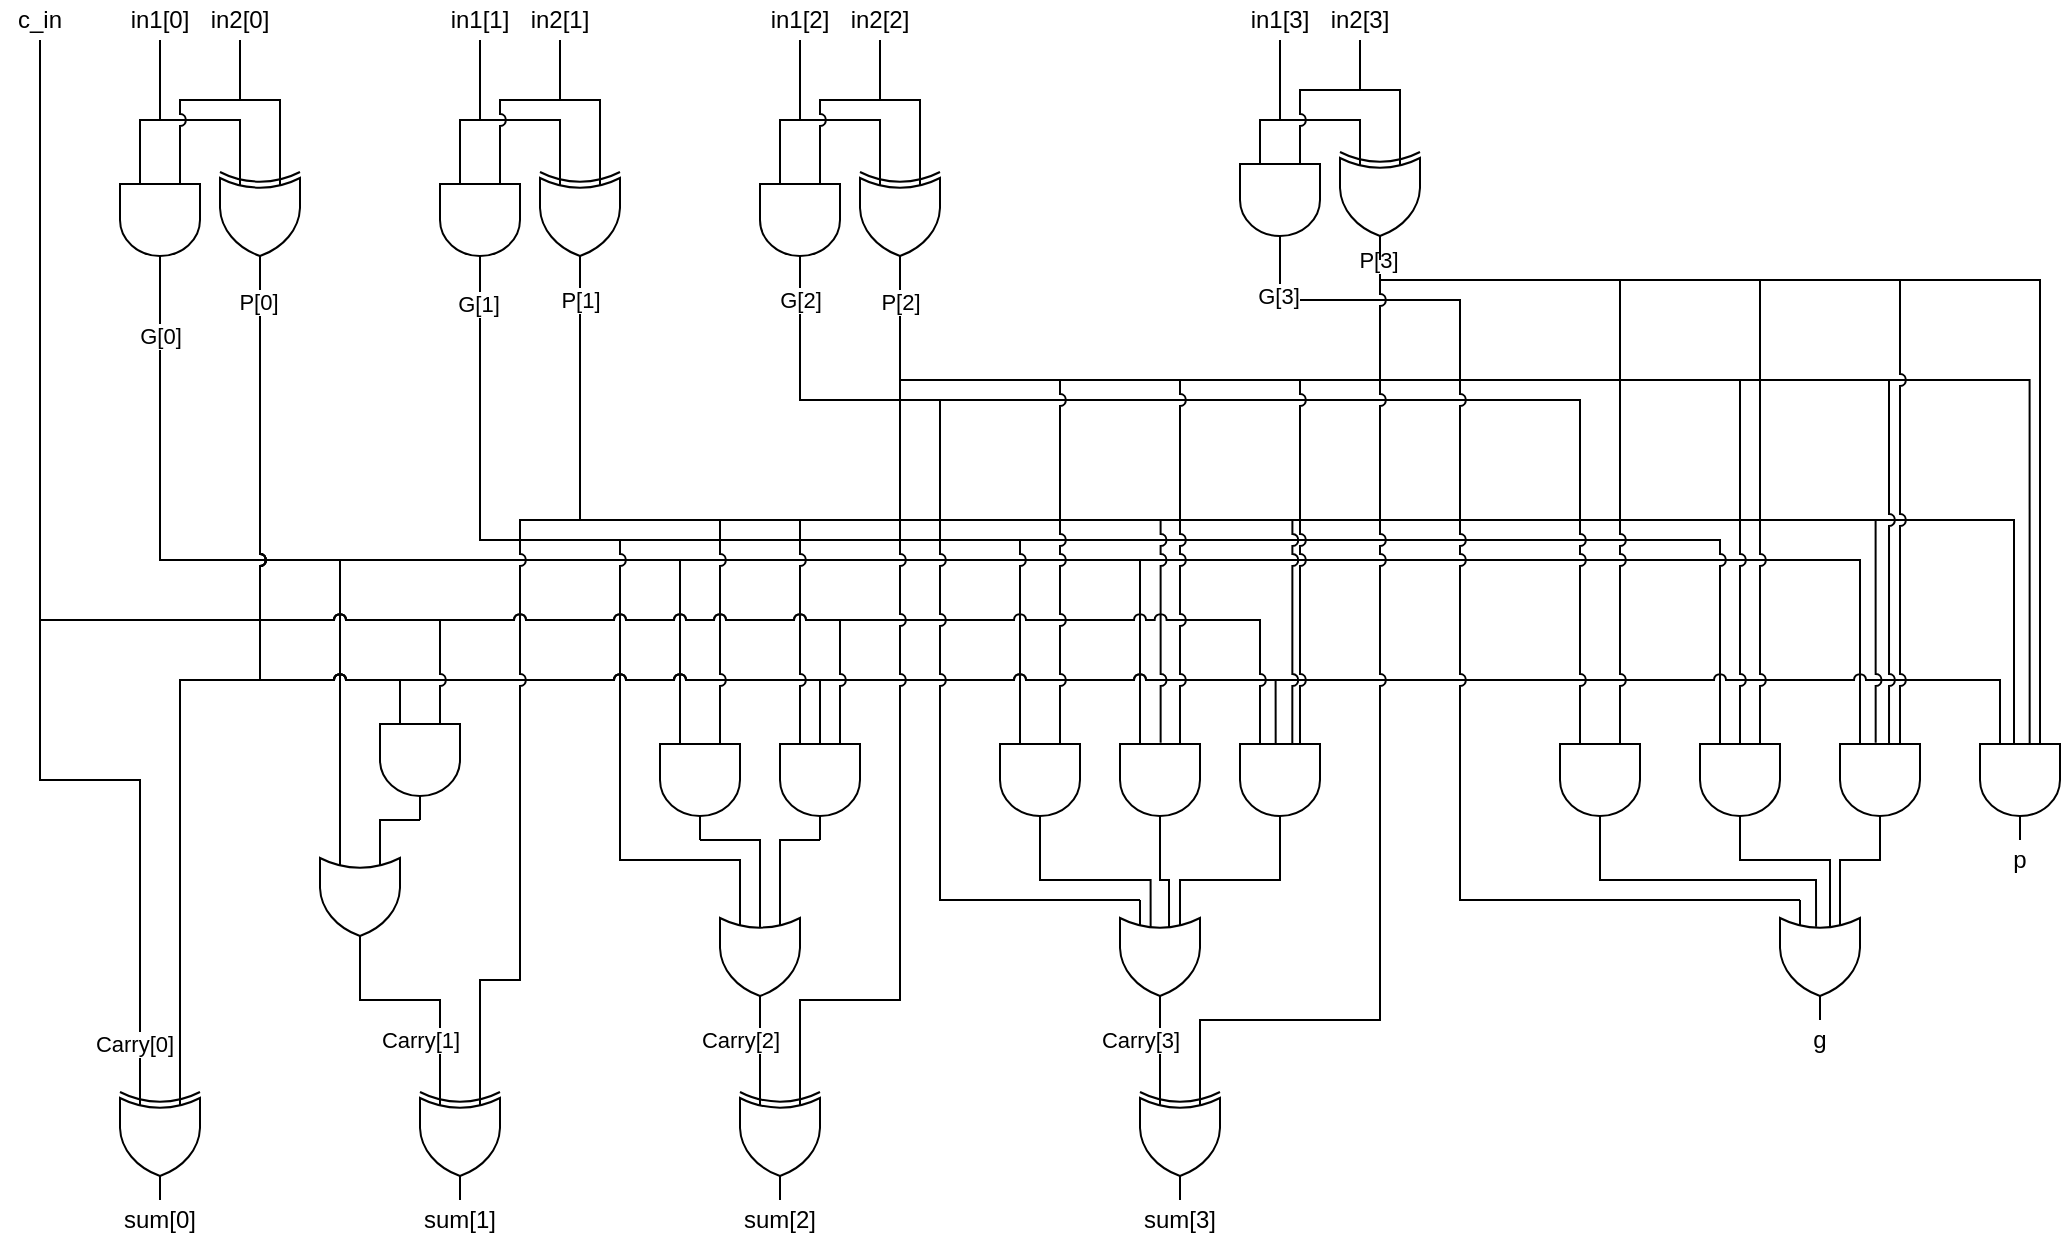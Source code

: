 <mxfile version="14.9.9" type="device"><diagram id="gCWSux6eaeLPlBcqIdGf" name="Page-1"><mxGraphModel dx="2003" dy="929" grid="1" gridSize="10" guides="1" tooltips="1" connect="1" arrows="1" fold="1" page="1" pageScale="1" pageWidth="1500" pageHeight="1200" math="0" shadow="0"><root><mxCell id="0"/><mxCell id="1" parent="0"/><mxCell id="M7TM72JXwEb-aDBA1u_I-76" style="edgeStyle=orthogonalEdgeStyle;rounded=0;jumpStyle=arc;orthogonalLoop=1;jettySize=auto;html=1;exitX=1;exitY=0.5;exitDx=0;exitDy=0;exitPerimeter=0;endArrow=none;endFill=0;entryX=0;entryY=0.75;entryDx=0;entryDy=0;entryPerimeter=0;" edge="1" parent="1" source="M7TM72JXwEb-aDBA1u_I-5" target="M7TM72JXwEb-aDBA1u_I-74"><mxGeometry relative="1" as="geometry"><mxPoint x="310" y="440" as="targetPoint"/><Array as="points"><mxPoint x="180" y="320"/><mxPoint x="270" y="320"/><mxPoint x="270" y="460"/></Array></mxGeometry></mxCell><mxCell id="M7TM72JXwEb-aDBA1u_I-95" style="edgeStyle=orthogonalEdgeStyle;rounded=0;jumpStyle=arc;orthogonalLoop=1;jettySize=auto;html=1;exitX=1;exitY=0.5;exitDx=0;exitDy=0;exitPerimeter=0;entryX=0;entryY=0.75;entryDx=0;entryDy=0;entryPerimeter=0;endArrow=none;endFill=0;" edge="1" parent="1" source="M7TM72JXwEb-aDBA1u_I-5" target="M7TM72JXwEb-aDBA1u_I-82"><mxGeometry relative="1" as="geometry"><Array as="points"><mxPoint x="180" y="320"/><mxPoint x="440" y="320"/></Array></mxGeometry></mxCell><mxCell id="M7TM72JXwEb-aDBA1u_I-112" style="edgeStyle=orthogonalEdgeStyle;rounded=0;jumpStyle=arc;orthogonalLoop=1;jettySize=auto;html=1;exitX=1;exitY=0.5;exitDx=0;exitDy=0;exitPerimeter=0;entryX=0;entryY=0.75;entryDx=0;entryDy=0;entryPerimeter=0;endArrow=none;endFill=0;" edge="1" parent="1" source="M7TM72JXwEb-aDBA1u_I-5" target="M7TM72JXwEb-aDBA1u_I-100"><mxGeometry relative="1" as="geometry"><Array as="points"><mxPoint x="180" y="320"/><mxPoint x="670" y="320"/></Array></mxGeometry></mxCell><mxCell id="M7TM72JXwEb-aDBA1u_I-149" style="edgeStyle=orthogonalEdgeStyle;rounded=0;jumpStyle=arc;orthogonalLoop=1;jettySize=auto;html=1;exitX=1;exitY=0.5;exitDx=0;exitDy=0;exitPerimeter=0;entryX=0;entryY=0.75;entryDx=0;entryDy=0;entryPerimeter=0;endArrow=none;endFill=0;" edge="1" parent="1" source="M7TM72JXwEb-aDBA1u_I-5" target="M7TM72JXwEb-aDBA1u_I-126"><mxGeometry relative="1" as="geometry"><Array as="points"><mxPoint x="180" y="320"/><mxPoint x="1030" y="320"/></Array></mxGeometry></mxCell><mxCell id="M7TM72JXwEb-aDBA1u_I-158" value="G[0]" style="edgeLabel;html=1;align=center;verticalAlign=middle;resizable=0;points=[];" vertex="1" connectable="0" parent="M7TM72JXwEb-aDBA1u_I-149"><mxGeometry x="-0.948" relative="1" as="geometry"><mxPoint as="offset"/></mxGeometry></mxCell><mxCell id="M7TM72JXwEb-aDBA1u_I-5" value="" style="verticalLabelPosition=bottom;shadow=0;dashed=0;align=center;html=1;verticalAlign=top;shape=mxgraph.electrical.logic_gates.logic_gate;operation=and;direction=south;" vertex="1" parent="1"><mxGeometry x="160" y="120" width="40" height="60" as="geometry"/></mxCell><mxCell id="M7TM72JXwEb-aDBA1u_I-88" style="edgeStyle=orthogonalEdgeStyle;rounded=0;jumpStyle=arc;orthogonalLoop=1;jettySize=auto;html=1;exitX=1;exitY=0.5;exitDx=0;exitDy=0;exitPerimeter=0;entryX=0;entryY=0.75;entryDx=0;entryDy=0;entryPerimeter=0;endArrow=none;endFill=0;" edge="1" parent="1" source="M7TM72JXwEb-aDBA1u_I-6" target="M7TM72JXwEb-aDBA1u_I-84"><mxGeometry relative="1" as="geometry"><Array as="points"><mxPoint x="340" y="310"/><mxPoint x="410" y="310"/><mxPoint x="410" y="470"/><mxPoint x="470" y="470"/></Array></mxGeometry></mxCell><mxCell id="M7TM72JXwEb-aDBA1u_I-108" style="edgeStyle=orthogonalEdgeStyle;rounded=0;jumpStyle=arc;orthogonalLoop=1;jettySize=auto;html=1;exitX=1;exitY=0.5;exitDx=0;exitDy=0;exitPerimeter=0;entryX=0;entryY=0.75;entryDx=0;entryDy=0;entryPerimeter=0;endArrow=none;endFill=0;" edge="1" parent="1" source="M7TM72JXwEb-aDBA1u_I-6" target="M7TM72JXwEb-aDBA1u_I-99"><mxGeometry relative="1" as="geometry"><Array as="points"><mxPoint x="340" y="310"/><mxPoint x="610" y="310"/></Array></mxGeometry></mxCell><mxCell id="M7TM72JXwEb-aDBA1u_I-146" style="edgeStyle=orthogonalEdgeStyle;rounded=0;jumpStyle=arc;orthogonalLoop=1;jettySize=auto;html=1;exitX=1;exitY=0.5;exitDx=0;exitDy=0;exitPerimeter=0;entryX=0;entryY=0.75;entryDx=0;entryDy=0;entryPerimeter=0;endArrow=none;endFill=0;" edge="1" parent="1" source="M7TM72JXwEb-aDBA1u_I-6" target="M7TM72JXwEb-aDBA1u_I-125"><mxGeometry relative="1" as="geometry"><Array as="points"><mxPoint x="340" y="310"/><mxPoint x="960" y="310"/></Array></mxGeometry></mxCell><mxCell id="M7TM72JXwEb-aDBA1u_I-159" value="G[1]" style="edgeLabel;html=1;align=center;verticalAlign=middle;resizable=0;points=[];" vertex="1" connectable="0" parent="M7TM72JXwEb-aDBA1u_I-146"><mxGeometry x="-0.973" y="-1" relative="1" as="geometry"><mxPoint as="offset"/></mxGeometry></mxCell><mxCell id="M7TM72JXwEb-aDBA1u_I-6" value="" style="verticalLabelPosition=bottom;shadow=0;dashed=0;align=center;html=1;verticalAlign=top;shape=mxgraph.electrical.logic_gates.logic_gate;operation=and;direction=south;" vertex="1" parent="1"><mxGeometry x="320" y="120" width="40" height="60" as="geometry"/></mxCell><mxCell id="M7TM72JXwEb-aDBA1u_I-65" style="edgeStyle=orthogonalEdgeStyle;rounded=0;orthogonalLoop=1;jettySize=auto;html=1;entryX=0;entryY=0.25;entryDx=0;entryDy=0;entryPerimeter=0;endArrow=none;endFill=0;jumpStyle=arc;" edge="1" parent="1" source="M7TM72JXwEb-aDBA1u_I-9" target="M7TM72JXwEb-aDBA1u_I-64"><mxGeometry relative="1" as="geometry"><mxPoint x="210" y="460.0" as="targetPoint"/><Array as="points"><mxPoint x="230" y="380"/><mxPoint x="190" y="380"/></Array></mxGeometry></mxCell><mxCell id="M7TM72JXwEb-aDBA1u_I-68" style="edgeStyle=orthogonalEdgeStyle;rounded=0;orthogonalLoop=1;jettySize=auto;html=1;entryX=0;entryY=0.75;entryDx=0;entryDy=0;entryPerimeter=0;endArrow=none;endFill=0;jumpStyle=arc;" edge="1" parent="1" source="M7TM72JXwEb-aDBA1u_I-9" target="M7TM72JXwEb-aDBA1u_I-67"><mxGeometry relative="1" as="geometry"><Array as="points"><mxPoint x="230" y="380"/><mxPoint x="300" y="380"/></Array></mxGeometry></mxCell><mxCell id="M7TM72JXwEb-aDBA1u_I-97" style="edgeStyle=orthogonalEdgeStyle;rounded=0;jumpStyle=arc;orthogonalLoop=1;jettySize=auto;html=1;exitX=1;exitY=0.5;exitDx=0;exitDy=0;exitPerimeter=0;entryX=0.333;entryY=0.5;entryDx=0;entryDy=0;entryPerimeter=0;endArrow=none;endFill=0;" edge="1" parent="1" source="M7TM72JXwEb-aDBA1u_I-9" target="M7TM72JXwEb-aDBA1u_I-83"><mxGeometry relative="1" as="geometry"><Array as="points"><mxPoint x="230" y="380"/><mxPoint x="510" y="380"/></Array></mxGeometry></mxCell><mxCell id="M7TM72JXwEb-aDBA1u_I-114" style="edgeStyle=orthogonalEdgeStyle;rounded=0;jumpStyle=arc;orthogonalLoop=1;jettySize=auto;html=1;exitX=1;exitY=0.5;exitDx=0;exitDy=0;exitPerimeter=0;entryX=0.231;entryY=0.554;entryDx=0;entryDy=0;entryPerimeter=0;endArrow=none;endFill=0;" edge="1" parent="1" source="M7TM72JXwEb-aDBA1u_I-9" target="M7TM72JXwEb-aDBA1u_I-101"><mxGeometry relative="1" as="geometry"><Array as="points"><mxPoint x="230" y="380"/><mxPoint x="738" y="380"/></Array></mxGeometry></mxCell><mxCell id="M7TM72JXwEb-aDBA1u_I-156" style="edgeStyle=orthogonalEdgeStyle;rounded=0;jumpStyle=arc;orthogonalLoop=1;jettySize=auto;html=1;exitX=1;exitY=0.5;exitDx=0;exitDy=0;exitPerimeter=0;entryX=0;entryY=0.75;entryDx=0;entryDy=0;entryPerimeter=0;endArrow=none;endFill=0;" edge="1" parent="1" source="M7TM72JXwEb-aDBA1u_I-9" target="M7TM72JXwEb-aDBA1u_I-127"><mxGeometry relative="1" as="geometry"><Array as="points"><mxPoint x="230" y="380"/><mxPoint x="1100" y="380"/></Array></mxGeometry></mxCell><mxCell id="M7TM72JXwEb-aDBA1u_I-166" value="P[0]" style="edgeLabel;html=1;align=center;verticalAlign=middle;resizable=0;points=[];" vertex="1" connectable="0" parent="M7TM72JXwEb-aDBA1u_I-156"><mxGeometry x="-0.98" y="-1" relative="1" as="geometry"><mxPoint as="offset"/></mxGeometry></mxCell><mxCell id="M7TM72JXwEb-aDBA1u_I-9" value="" style="verticalLabelPosition=bottom;shadow=0;dashed=0;align=center;html=1;verticalAlign=top;shape=mxgraph.electrical.logic_gates.logic_gate;operation=xor;direction=south;" vertex="1" parent="1"><mxGeometry x="210" y="120" width="40" height="60" as="geometry"/></mxCell><mxCell id="M7TM72JXwEb-aDBA1u_I-79" style="edgeStyle=orthogonalEdgeStyle;rounded=0;jumpStyle=arc;orthogonalLoop=1;jettySize=auto;html=1;exitX=1;exitY=0.5;exitDx=0;exitDy=0;exitPerimeter=0;endArrow=none;endFill=0;entryX=0;entryY=0.25;entryDx=0;entryDy=0;entryPerimeter=0;" edge="1" parent="1" source="M7TM72JXwEb-aDBA1u_I-10" target="M7TM72JXwEb-aDBA1u_I-77"><mxGeometry relative="1" as="geometry"><mxPoint x="370" y="520" as="targetPoint"/><Array as="points"><mxPoint x="390" y="300"/><mxPoint x="360" y="300"/><mxPoint x="360" y="530"/><mxPoint x="340" y="530"/></Array></mxGeometry></mxCell><mxCell id="M7TM72JXwEb-aDBA1u_I-94" style="edgeStyle=orthogonalEdgeStyle;rounded=0;jumpStyle=arc;orthogonalLoop=1;jettySize=auto;html=1;exitX=1;exitY=0.5;exitDx=0;exitDy=0;exitPerimeter=0;entryX=0;entryY=0.25;entryDx=0;entryDy=0;entryPerimeter=0;endArrow=none;endFill=0;" edge="1" parent="1" source="M7TM72JXwEb-aDBA1u_I-10" target="M7TM72JXwEb-aDBA1u_I-82"><mxGeometry relative="1" as="geometry"><Array as="points"><mxPoint x="390" y="300"/><mxPoint x="460" y="300"/></Array></mxGeometry></mxCell><mxCell id="M7TM72JXwEb-aDBA1u_I-96" style="edgeStyle=orthogonalEdgeStyle;rounded=0;jumpStyle=arc;orthogonalLoop=1;jettySize=auto;html=1;exitX=1;exitY=0.5;exitDx=0;exitDy=0;exitPerimeter=0;entryX=0;entryY=0.75;entryDx=0;entryDy=0;entryPerimeter=0;endArrow=none;endFill=0;" edge="1" parent="1" source="M7TM72JXwEb-aDBA1u_I-10" target="M7TM72JXwEb-aDBA1u_I-83"><mxGeometry relative="1" as="geometry"><Array as="points"><mxPoint x="390" y="300"/><mxPoint x="500" y="300"/></Array></mxGeometry></mxCell><mxCell id="M7TM72JXwEb-aDBA1u_I-111" style="edgeStyle=orthogonalEdgeStyle;rounded=0;jumpStyle=arc;orthogonalLoop=1;jettySize=auto;html=1;exitX=1;exitY=0.5;exitDx=0;exitDy=0;exitPerimeter=0;entryX=0.189;entryY=0.492;entryDx=0;entryDy=0;entryPerimeter=0;endArrow=none;endFill=0;" edge="1" parent="1" source="M7TM72JXwEb-aDBA1u_I-10" target="M7TM72JXwEb-aDBA1u_I-100"><mxGeometry relative="1" as="geometry"><Array as="points"><mxPoint x="390" y="300"/><mxPoint x="680" y="300"/></Array></mxGeometry></mxCell><mxCell id="M7TM72JXwEb-aDBA1u_I-113" style="edgeStyle=orthogonalEdgeStyle;rounded=0;jumpStyle=arc;orthogonalLoop=1;jettySize=auto;html=1;exitX=1;exitY=0.5;exitDx=0;exitDy=0;exitPerimeter=0;entryX=0.231;entryY=0.346;entryDx=0;entryDy=0;entryPerimeter=0;endArrow=none;endFill=0;" edge="1" parent="1" source="M7TM72JXwEb-aDBA1u_I-10" target="M7TM72JXwEb-aDBA1u_I-101"><mxGeometry relative="1" as="geometry"><Array as="points"><mxPoint x="390" y="300"/><mxPoint x="746" y="300"/></Array></mxGeometry></mxCell><mxCell id="M7TM72JXwEb-aDBA1u_I-148" style="edgeStyle=orthogonalEdgeStyle;rounded=0;jumpStyle=arc;orthogonalLoop=1;jettySize=auto;html=1;exitX=1;exitY=0.5;exitDx=0;exitDy=0;exitPerimeter=0;entryX=0.189;entryY=0.554;entryDx=0;entryDy=0;entryPerimeter=0;endArrow=none;endFill=0;" edge="1" parent="1" source="M7TM72JXwEb-aDBA1u_I-10" target="M7TM72JXwEb-aDBA1u_I-126"><mxGeometry relative="1" as="geometry"><Array as="points"><mxPoint x="390" y="300"/><mxPoint x="1038" y="300"/></Array></mxGeometry></mxCell><mxCell id="M7TM72JXwEb-aDBA1u_I-155" style="edgeStyle=orthogonalEdgeStyle;rounded=0;jumpStyle=arc;orthogonalLoop=1;jettySize=auto;html=1;exitX=1;exitY=0.5;exitDx=0;exitDy=0;exitPerimeter=0;entryX=0.206;entryY=0.569;entryDx=0;entryDy=0;entryPerimeter=0;endArrow=none;endFill=0;" edge="1" parent="1" source="M7TM72JXwEb-aDBA1u_I-10" target="M7TM72JXwEb-aDBA1u_I-127"><mxGeometry relative="1" as="geometry"><Array as="points"><mxPoint x="390" y="300"/><mxPoint x="1107" y="300"/><mxPoint x="1107" y="412"/></Array></mxGeometry></mxCell><mxCell id="M7TM72JXwEb-aDBA1u_I-167" value="P[1]" style="edgeLabel;html=1;align=center;verticalAlign=middle;resizable=0;points=[];" vertex="1" connectable="0" parent="M7TM72JXwEb-aDBA1u_I-155"><mxGeometry x="-0.98" relative="1" as="geometry"><mxPoint as="offset"/></mxGeometry></mxCell><mxCell id="M7TM72JXwEb-aDBA1u_I-10" value="" style="verticalLabelPosition=bottom;shadow=0;dashed=0;align=center;html=1;verticalAlign=top;shape=mxgraph.electrical.logic_gates.logic_gate;operation=xor;direction=south;" vertex="1" parent="1"><mxGeometry x="370" y="120" width="40" height="60" as="geometry"/></mxCell><mxCell id="M7TM72JXwEb-aDBA1u_I-24" style="edgeStyle=orthogonalEdgeStyle;rounded=0;orthogonalLoop=1;jettySize=auto;html=1;exitX=0.5;exitY=1;exitDx=0;exitDy=0;entryX=0;entryY=0.75;entryDx=0;entryDy=0;entryPerimeter=0;endArrow=none;endFill=0;jumpStyle=arc;" edge="1" parent="1" source="M7TM72JXwEb-aDBA1u_I-13" target="M7TM72JXwEb-aDBA1u_I-64"><mxGeometry relative="1" as="geometry"><mxPoint x="170" y="460" as="targetPoint"/><Array as="points"><mxPoint x="120" y="430"/><mxPoint x="170" y="430"/></Array></mxGeometry></mxCell><mxCell id="M7TM72JXwEb-aDBA1u_I-172" value="Carry[0]" style="edgeLabel;html=1;align=center;verticalAlign=middle;resizable=0;points=[];" vertex="1" connectable="0" parent="M7TM72JXwEb-aDBA1u_I-24"><mxGeometry x="0.936" y="-3" relative="1" as="geometry"><mxPoint as="offset"/></mxGeometry></mxCell><mxCell id="M7TM72JXwEb-aDBA1u_I-73" style="edgeStyle=orthogonalEdgeStyle;rounded=0;orthogonalLoop=1;jettySize=auto;html=1;entryX=0;entryY=0.25;entryDx=0;entryDy=0;entryPerimeter=0;jumpStyle=arc;endArrow=none;endFill=0;" edge="1" parent="1" source="M7TM72JXwEb-aDBA1u_I-13" target="M7TM72JXwEb-aDBA1u_I-67"><mxGeometry relative="1" as="geometry"><Array as="points"><mxPoint x="120" y="350"/><mxPoint x="320" y="350"/></Array></mxGeometry></mxCell><mxCell id="M7TM72JXwEb-aDBA1u_I-98" style="edgeStyle=orthogonalEdgeStyle;rounded=0;jumpStyle=arc;orthogonalLoop=1;jettySize=auto;html=1;exitX=0.5;exitY=1;exitDx=0;exitDy=0;entryX=0;entryY=0.25;entryDx=0;entryDy=0;entryPerimeter=0;endArrow=none;endFill=0;" edge="1" parent="1" source="M7TM72JXwEb-aDBA1u_I-13" target="M7TM72JXwEb-aDBA1u_I-83"><mxGeometry relative="1" as="geometry"><Array as="points"><mxPoint x="120" y="350"/><mxPoint x="520" y="350"/></Array></mxGeometry></mxCell><mxCell id="M7TM72JXwEb-aDBA1u_I-116" style="edgeStyle=orthogonalEdgeStyle;rounded=0;jumpStyle=arc;orthogonalLoop=1;jettySize=auto;html=1;exitX=0.5;exitY=1;exitDx=0;exitDy=0;entryX=0;entryY=0.75;entryDx=0;entryDy=0;entryPerimeter=0;endArrow=none;endFill=0;" edge="1" parent="1" source="M7TM72JXwEb-aDBA1u_I-13" target="M7TM72JXwEb-aDBA1u_I-101"><mxGeometry relative="1" as="geometry"><Array as="points"><mxPoint x="120" y="350"/><mxPoint x="730" y="350"/></Array></mxGeometry></mxCell><mxCell id="M7TM72JXwEb-aDBA1u_I-13" value="c_in" style="text;html=1;strokeColor=none;fillColor=none;align=center;verticalAlign=middle;whiteSpace=wrap;rounded=0;" vertex="1" parent="1"><mxGeometry x="100" y="40" width="40" height="20" as="geometry"/></mxCell><mxCell id="M7TM72JXwEb-aDBA1u_I-26" style="edgeStyle=orthogonalEdgeStyle;rounded=0;orthogonalLoop=1;jettySize=auto;html=1;entryX=0;entryY=0.75;entryDx=0;entryDy=0;entryPerimeter=0;endArrow=none;endFill=0;jumpStyle=arc;" edge="1" parent="1" source="M7TM72JXwEb-aDBA1u_I-16" target="M7TM72JXwEb-aDBA1u_I-5"><mxGeometry relative="1" as="geometry"><Array as="points"><mxPoint x="180" y="100"/><mxPoint x="170" y="100"/></Array></mxGeometry></mxCell><mxCell id="M7TM72JXwEb-aDBA1u_I-27" style="edgeStyle=orthogonalEdgeStyle;rounded=0;orthogonalLoop=1;jettySize=auto;html=1;entryX=0;entryY=0.75;entryDx=0;entryDy=0;entryPerimeter=0;endArrow=none;endFill=0;jumpStyle=arc;" edge="1" parent="1" source="M7TM72JXwEb-aDBA1u_I-16" target="M7TM72JXwEb-aDBA1u_I-9"><mxGeometry relative="1" as="geometry"><Array as="points"><mxPoint x="180" y="100"/><mxPoint x="220" y="100"/></Array></mxGeometry></mxCell><mxCell id="M7TM72JXwEb-aDBA1u_I-16" value="in1[0]" style="text;html=1;strokeColor=none;fillColor=none;align=center;verticalAlign=middle;whiteSpace=wrap;rounded=0;" vertex="1" parent="1"><mxGeometry x="160" y="40" width="40" height="20" as="geometry"/></mxCell><mxCell id="M7TM72JXwEb-aDBA1u_I-34" style="edgeStyle=orthogonalEdgeStyle;rounded=0;orthogonalLoop=1;jettySize=auto;html=1;entryX=0;entryY=0.75;entryDx=0;entryDy=0;entryPerimeter=0;jumpStyle=arc;endArrow=none;endFill=0;" edge="1" parent="1" source="M7TM72JXwEb-aDBA1u_I-18" target="M7TM72JXwEb-aDBA1u_I-6"><mxGeometry relative="1" as="geometry"><Array as="points"><mxPoint x="340" y="100"/><mxPoint x="330" y="100"/></Array></mxGeometry></mxCell><mxCell id="M7TM72JXwEb-aDBA1u_I-35" style="edgeStyle=orthogonalEdgeStyle;rounded=0;orthogonalLoop=1;jettySize=auto;html=1;entryX=0;entryY=0.75;entryDx=0;entryDy=0;entryPerimeter=0;jumpStyle=arc;endArrow=none;endFill=0;" edge="1" parent="1" source="M7TM72JXwEb-aDBA1u_I-18" target="M7TM72JXwEb-aDBA1u_I-10"><mxGeometry relative="1" as="geometry"><Array as="points"><mxPoint x="340" y="100"/><mxPoint x="380" y="100"/></Array></mxGeometry></mxCell><mxCell id="M7TM72JXwEb-aDBA1u_I-18" value="in1[1]" style="text;html=1;strokeColor=none;fillColor=none;align=center;verticalAlign=middle;whiteSpace=wrap;rounded=0;" vertex="1" parent="1"><mxGeometry x="320" y="40" width="40" height="20" as="geometry"/></mxCell><mxCell id="M7TM72JXwEb-aDBA1u_I-29" style="edgeStyle=orthogonalEdgeStyle;rounded=0;orthogonalLoop=1;jettySize=auto;html=1;entryX=0;entryY=0.25;entryDx=0;entryDy=0;entryPerimeter=0;endArrow=none;endFill=0;jumpStyle=arc;" edge="1" parent="1" source="M7TM72JXwEb-aDBA1u_I-28" target="M7TM72JXwEb-aDBA1u_I-5"><mxGeometry relative="1" as="geometry"/></mxCell><mxCell id="M7TM72JXwEb-aDBA1u_I-30" style="edgeStyle=orthogonalEdgeStyle;rounded=0;orthogonalLoop=1;jettySize=auto;html=1;entryX=0;entryY=0.25;entryDx=0;entryDy=0;entryPerimeter=0;endArrow=none;endFill=0;jumpStyle=arc;" edge="1" parent="1" source="M7TM72JXwEb-aDBA1u_I-28" target="M7TM72JXwEb-aDBA1u_I-9"><mxGeometry relative="1" as="geometry"/></mxCell><mxCell id="M7TM72JXwEb-aDBA1u_I-28" value="in2[0]" style="text;html=1;strokeColor=none;fillColor=none;align=center;verticalAlign=middle;whiteSpace=wrap;rounded=0;" vertex="1" parent="1"><mxGeometry x="200" y="40" width="40" height="20" as="geometry"/></mxCell><mxCell id="M7TM72JXwEb-aDBA1u_I-36" style="edgeStyle=orthogonalEdgeStyle;rounded=0;orthogonalLoop=1;jettySize=auto;html=1;entryX=0;entryY=0.25;entryDx=0;entryDy=0;entryPerimeter=0;jumpStyle=arc;endArrow=none;endFill=0;" edge="1" parent="1" source="M7TM72JXwEb-aDBA1u_I-31" target="M7TM72JXwEb-aDBA1u_I-6"><mxGeometry relative="1" as="geometry"/></mxCell><mxCell id="M7TM72JXwEb-aDBA1u_I-37" style="edgeStyle=orthogonalEdgeStyle;rounded=0;orthogonalLoop=1;jettySize=auto;html=1;entryX=0;entryY=0.25;entryDx=0;entryDy=0;entryPerimeter=0;jumpStyle=arc;endArrow=none;endFill=0;" edge="1" parent="1" source="M7TM72JXwEb-aDBA1u_I-31" target="M7TM72JXwEb-aDBA1u_I-10"><mxGeometry relative="1" as="geometry"/></mxCell><mxCell id="M7TM72JXwEb-aDBA1u_I-31" value="in2[1]" style="text;html=1;strokeColor=none;fillColor=none;align=center;verticalAlign=middle;whiteSpace=wrap;rounded=0;" vertex="1" parent="1"><mxGeometry x="360" y="40" width="40" height="20" as="geometry"/></mxCell><mxCell id="M7TM72JXwEb-aDBA1u_I-103" style="edgeStyle=orthogonalEdgeStyle;rounded=0;jumpStyle=arc;orthogonalLoop=1;jettySize=auto;html=1;exitX=1;exitY=0.5;exitDx=0;exitDy=0;exitPerimeter=0;entryX=0;entryY=0.75;entryDx=0;entryDy=0;entryPerimeter=0;endArrow=none;endFill=0;" edge="1" parent="1" source="M7TM72JXwEb-aDBA1u_I-46" target="M7TM72JXwEb-aDBA1u_I-102"><mxGeometry relative="1" as="geometry"><Array as="points"><mxPoint x="500" y="240"/><mxPoint x="570" y="240"/><mxPoint x="570" y="490"/></Array></mxGeometry></mxCell><mxCell id="M7TM72JXwEb-aDBA1u_I-144" style="edgeStyle=orthogonalEdgeStyle;rounded=0;jumpStyle=arc;orthogonalLoop=1;jettySize=auto;html=1;exitX=1;exitY=0.5;exitDx=0;exitDy=0;exitPerimeter=0;entryX=0;entryY=0.75;entryDx=0;entryDy=0;entryPerimeter=0;endArrow=none;endFill=0;" edge="1" parent="1" source="M7TM72JXwEb-aDBA1u_I-46" target="M7TM72JXwEb-aDBA1u_I-124"><mxGeometry relative="1" as="geometry"><Array as="points"><mxPoint x="500" y="240"/><mxPoint x="890" y="240"/></Array></mxGeometry></mxCell><mxCell id="M7TM72JXwEb-aDBA1u_I-160" value="G[2]" style="edgeLabel;html=1;align=center;verticalAlign=middle;resizable=0;points=[];" vertex="1" connectable="0" parent="M7TM72JXwEb-aDBA1u_I-144"><mxGeometry x="-0.968" relative="1" as="geometry"><mxPoint as="offset"/></mxGeometry></mxCell><mxCell id="M7TM72JXwEb-aDBA1u_I-46" value="" style="verticalLabelPosition=bottom;shadow=0;dashed=0;align=center;html=1;verticalAlign=top;shape=mxgraph.electrical.logic_gates.logic_gate;operation=and;direction=south;" vertex="1" parent="1"><mxGeometry x="480" y="120" width="40" height="60" as="geometry"/></mxCell><mxCell id="M7TM72JXwEb-aDBA1u_I-87" style="edgeStyle=orthogonalEdgeStyle;rounded=0;jumpStyle=arc;orthogonalLoop=1;jettySize=auto;html=1;exitX=1;exitY=0.5;exitDx=0;exitDy=0;exitPerimeter=0;entryX=0;entryY=0.25;entryDx=0;entryDy=0;entryPerimeter=0;endArrow=none;endFill=0;" edge="1" parent="1" source="M7TM72JXwEb-aDBA1u_I-47" target="M7TM72JXwEb-aDBA1u_I-85"><mxGeometry relative="1" as="geometry"><Array as="points"><mxPoint x="550" y="540"/><mxPoint x="500" y="540"/></Array></mxGeometry></mxCell><mxCell id="M7TM72JXwEb-aDBA1u_I-107" style="edgeStyle=orthogonalEdgeStyle;rounded=0;jumpStyle=arc;orthogonalLoop=1;jettySize=auto;html=1;exitX=1;exitY=0.5;exitDx=0;exitDy=0;exitPerimeter=0;entryX=0;entryY=0.25;entryDx=0;entryDy=0;entryPerimeter=0;endArrow=none;endFill=0;" edge="1" parent="1" source="M7TM72JXwEb-aDBA1u_I-47" target="M7TM72JXwEb-aDBA1u_I-99"><mxGeometry relative="1" as="geometry"><Array as="points"><mxPoint x="630" y="230"/></Array></mxGeometry></mxCell><mxCell id="M7TM72JXwEb-aDBA1u_I-109" style="edgeStyle=orthogonalEdgeStyle;rounded=0;jumpStyle=arc;orthogonalLoop=1;jettySize=auto;html=1;exitX=1;exitY=0.5;exitDx=0;exitDy=0;exitPerimeter=0;entryX=0;entryY=0.25;entryDx=0;entryDy=0;entryPerimeter=0;endArrow=none;endFill=0;" edge="1" parent="1" source="M7TM72JXwEb-aDBA1u_I-47" target="M7TM72JXwEb-aDBA1u_I-100"><mxGeometry relative="1" as="geometry"><Array as="points"><mxPoint x="690" y="230"/></Array></mxGeometry></mxCell><mxCell id="M7TM72JXwEb-aDBA1u_I-110" style="edgeStyle=orthogonalEdgeStyle;rounded=0;jumpStyle=arc;orthogonalLoop=1;jettySize=auto;html=1;exitX=1;exitY=0.5;exitDx=0;exitDy=0;exitPerimeter=0;entryX=0;entryY=0.25;entryDx=0;entryDy=0;entryPerimeter=0;endArrow=none;endFill=0;" edge="1" parent="1" source="M7TM72JXwEb-aDBA1u_I-47" target="M7TM72JXwEb-aDBA1u_I-101"><mxGeometry relative="1" as="geometry"><Array as="points"><mxPoint x="550" y="230"/><mxPoint x="750" y="230"/></Array></mxGeometry></mxCell><mxCell id="M7TM72JXwEb-aDBA1u_I-145" style="edgeStyle=orthogonalEdgeStyle;rounded=0;jumpStyle=arc;orthogonalLoop=1;jettySize=auto;html=1;exitX=1;exitY=0.5;exitDx=0;exitDy=0;exitPerimeter=0;entryX=0.333;entryY=0.5;entryDx=0;entryDy=0;entryPerimeter=0;endArrow=none;endFill=0;" edge="1" parent="1" source="M7TM72JXwEb-aDBA1u_I-47" target="M7TM72JXwEb-aDBA1u_I-125"><mxGeometry relative="1" as="geometry"><Array as="points"><mxPoint x="550" y="230"/><mxPoint x="970" y="230"/></Array></mxGeometry></mxCell><mxCell id="M7TM72JXwEb-aDBA1u_I-147" style="edgeStyle=orthogonalEdgeStyle;rounded=0;jumpStyle=arc;orthogonalLoop=1;jettySize=auto;html=1;exitX=1;exitY=0.5;exitDx=0;exitDy=0;exitPerimeter=0;entryX=0.217;entryY=0.387;entryDx=0;entryDy=0;entryPerimeter=0;endArrow=none;endFill=0;" edge="1" parent="1" source="M7TM72JXwEb-aDBA1u_I-47" target="M7TM72JXwEb-aDBA1u_I-126"><mxGeometry relative="1" as="geometry"><Array as="points"><mxPoint x="550" y="230"/><mxPoint x="1045" y="230"/></Array></mxGeometry></mxCell><mxCell id="M7TM72JXwEb-aDBA1u_I-152" style="edgeStyle=orthogonalEdgeStyle;rounded=0;jumpStyle=arc;orthogonalLoop=1;jettySize=auto;html=1;exitX=1;exitY=0.5;exitDx=0;exitDy=0;exitPerimeter=0;entryX=0.206;entryY=0.379;entryDx=0;entryDy=0;entryPerimeter=0;endArrow=none;endFill=0;" edge="1" parent="1" source="M7TM72JXwEb-aDBA1u_I-47" target="M7TM72JXwEb-aDBA1u_I-127"><mxGeometry relative="1" as="geometry"><Array as="points"><mxPoint x="550" y="230"/><mxPoint x="1115" y="230"/></Array></mxGeometry></mxCell><mxCell id="M7TM72JXwEb-aDBA1u_I-168" value="P[2]" style="edgeLabel;html=1;align=center;verticalAlign=middle;resizable=0;points=[];" vertex="1" connectable="0" parent="M7TM72JXwEb-aDBA1u_I-152"><mxGeometry x="-0.973" relative="1" as="geometry"><mxPoint as="offset"/></mxGeometry></mxCell><mxCell id="M7TM72JXwEb-aDBA1u_I-47" value="" style="verticalLabelPosition=bottom;shadow=0;dashed=0;align=center;html=1;verticalAlign=top;shape=mxgraph.electrical.logic_gates.logic_gate;operation=xor;direction=south;" vertex="1" parent="1"><mxGeometry x="530" y="120" width="40" height="60" as="geometry"/></mxCell><mxCell id="M7TM72JXwEb-aDBA1u_I-48" style="edgeStyle=orthogonalEdgeStyle;rounded=0;orthogonalLoop=1;jettySize=auto;html=1;entryX=0;entryY=0.75;entryDx=0;entryDy=0;entryPerimeter=0;jumpStyle=arc;endArrow=none;endFill=0;" edge="1" parent="1" source="M7TM72JXwEb-aDBA1u_I-50" target="M7TM72JXwEb-aDBA1u_I-46"><mxGeometry relative="1" as="geometry"><Array as="points"><mxPoint x="500" y="100"/><mxPoint x="490" y="100"/></Array></mxGeometry></mxCell><mxCell id="M7TM72JXwEb-aDBA1u_I-49" style="edgeStyle=orthogonalEdgeStyle;rounded=0;orthogonalLoop=1;jettySize=auto;html=1;entryX=0;entryY=0.75;entryDx=0;entryDy=0;entryPerimeter=0;jumpStyle=arc;endArrow=none;endFill=0;" edge="1" parent="1" source="M7TM72JXwEb-aDBA1u_I-50" target="M7TM72JXwEb-aDBA1u_I-47"><mxGeometry relative="1" as="geometry"><Array as="points"><mxPoint x="500" y="100"/><mxPoint x="540" y="100"/></Array></mxGeometry></mxCell><mxCell id="M7TM72JXwEb-aDBA1u_I-50" value="in1[2]" style="text;html=1;strokeColor=none;fillColor=none;align=center;verticalAlign=middle;whiteSpace=wrap;rounded=0;" vertex="1" parent="1"><mxGeometry x="480" y="40" width="40" height="20" as="geometry"/></mxCell><mxCell id="M7TM72JXwEb-aDBA1u_I-51" style="edgeStyle=orthogonalEdgeStyle;rounded=0;orthogonalLoop=1;jettySize=auto;html=1;entryX=0;entryY=0.25;entryDx=0;entryDy=0;entryPerimeter=0;jumpStyle=arc;endArrow=none;endFill=0;" edge="1" parent="1" source="M7TM72JXwEb-aDBA1u_I-53" target="M7TM72JXwEb-aDBA1u_I-46"><mxGeometry relative="1" as="geometry"/></mxCell><mxCell id="M7TM72JXwEb-aDBA1u_I-52" style="edgeStyle=orthogonalEdgeStyle;rounded=0;orthogonalLoop=1;jettySize=auto;html=1;entryX=0;entryY=0.25;entryDx=0;entryDy=0;entryPerimeter=0;jumpStyle=arc;endArrow=none;endFill=0;" edge="1" parent="1" source="M7TM72JXwEb-aDBA1u_I-53" target="M7TM72JXwEb-aDBA1u_I-47"><mxGeometry relative="1" as="geometry"/></mxCell><mxCell id="M7TM72JXwEb-aDBA1u_I-53" value="in2[2]" style="text;html=1;strokeColor=none;fillColor=none;align=center;verticalAlign=middle;whiteSpace=wrap;rounded=0;" vertex="1" parent="1"><mxGeometry x="520" y="40" width="40" height="20" as="geometry"/></mxCell><mxCell id="M7TM72JXwEb-aDBA1u_I-129" style="edgeStyle=orthogonalEdgeStyle;rounded=0;jumpStyle=arc;orthogonalLoop=1;jettySize=auto;html=1;exitX=1;exitY=0.5;exitDx=0;exitDy=0;exitPerimeter=0;entryX=0;entryY=0.75;entryDx=0;entryDy=0;entryPerimeter=0;endArrow=none;endFill=0;" edge="1" parent="1" source="M7TM72JXwEb-aDBA1u_I-54" target="M7TM72JXwEb-aDBA1u_I-128"><mxGeometry relative="1" as="geometry"><Array as="points"><mxPoint x="740" y="190"/><mxPoint x="830" y="190"/><mxPoint x="830" y="490"/></Array></mxGeometry></mxCell><mxCell id="M7TM72JXwEb-aDBA1u_I-161" value="G[3]" style="edgeLabel;html=1;align=center;verticalAlign=middle;resizable=0;points=[];" vertex="1" connectable="0" parent="M7TM72JXwEb-aDBA1u_I-129"><mxGeometry x="-0.938" y="-1" relative="1" as="geometry"><mxPoint as="offset"/></mxGeometry></mxCell><mxCell id="M7TM72JXwEb-aDBA1u_I-54" value="" style="verticalLabelPosition=bottom;shadow=0;dashed=0;align=center;html=1;verticalAlign=top;shape=mxgraph.electrical.logic_gates.logic_gate;operation=and;direction=south;" vertex="1" parent="1"><mxGeometry x="720" y="110" width="40" height="60" as="geometry"/></mxCell><mxCell id="M7TM72JXwEb-aDBA1u_I-123" style="edgeStyle=orthogonalEdgeStyle;rounded=0;jumpStyle=arc;orthogonalLoop=1;jettySize=auto;html=1;exitX=1;exitY=0.5;exitDx=0;exitDy=0;exitPerimeter=0;entryX=0;entryY=0.25;entryDx=0;entryDy=0;entryPerimeter=0;endArrow=none;endFill=0;" edge="1" parent="1" source="M7TM72JXwEb-aDBA1u_I-55" target="M7TM72JXwEb-aDBA1u_I-119"><mxGeometry relative="1" as="geometry"><Array as="points"><mxPoint x="790" y="550"/><mxPoint x="700" y="550"/></Array></mxGeometry></mxCell><mxCell id="M7TM72JXwEb-aDBA1u_I-139" style="edgeStyle=orthogonalEdgeStyle;rounded=0;jumpStyle=arc;orthogonalLoop=1;jettySize=auto;html=1;exitX=1;exitY=0.5;exitDx=0;exitDy=0;exitPerimeter=0;entryX=0;entryY=0.25;entryDx=0;entryDy=0;entryPerimeter=0;endArrow=none;endFill=0;" edge="1" parent="1" source="M7TM72JXwEb-aDBA1u_I-55" target="M7TM72JXwEb-aDBA1u_I-124"><mxGeometry relative="1" as="geometry"><Array as="points"><mxPoint x="910" y="180"/></Array></mxGeometry></mxCell><mxCell id="M7TM72JXwEb-aDBA1u_I-140" style="edgeStyle=orthogonalEdgeStyle;rounded=0;jumpStyle=arc;orthogonalLoop=1;jettySize=auto;html=1;exitX=1;exitY=0.5;exitDx=0;exitDy=0;exitPerimeter=0;entryX=0;entryY=0.25;entryDx=0;entryDy=0;entryPerimeter=0;endArrow=none;endFill=0;" edge="1" parent="1" source="M7TM72JXwEb-aDBA1u_I-55" target="M7TM72JXwEb-aDBA1u_I-125"><mxGeometry relative="1" as="geometry"><Array as="points"><mxPoint x="980" y="180"/></Array></mxGeometry></mxCell><mxCell id="M7TM72JXwEb-aDBA1u_I-141" style="edgeStyle=orthogonalEdgeStyle;rounded=0;jumpStyle=arc;orthogonalLoop=1;jettySize=auto;html=1;exitX=1;exitY=0.5;exitDx=0;exitDy=0;exitPerimeter=0;entryX=0;entryY=0.25;entryDx=0;entryDy=0;entryPerimeter=0;endArrow=none;endFill=0;" edge="1" parent="1" source="M7TM72JXwEb-aDBA1u_I-55" target="M7TM72JXwEb-aDBA1u_I-126"><mxGeometry relative="1" as="geometry"><Array as="points"><mxPoint x="1050" y="180"/></Array></mxGeometry></mxCell><mxCell id="M7TM72JXwEb-aDBA1u_I-151" style="edgeStyle=orthogonalEdgeStyle;rounded=0;jumpStyle=arc;orthogonalLoop=1;jettySize=auto;html=1;exitX=1;exitY=0.5;exitDx=0;exitDy=0;exitPerimeter=0;entryX=0;entryY=0.25;entryDx=0;entryDy=0;entryPerimeter=0;endArrow=none;endFill=0;" edge="1" parent="1" source="M7TM72JXwEb-aDBA1u_I-55" target="M7TM72JXwEb-aDBA1u_I-127"><mxGeometry relative="1" as="geometry"><Array as="points"><mxPoint x="790" y="180"/><mxPoint x="1120" y="180"/></Array></mxGeometry></mxCell><mxCell id="M7TM72JXwEb-aDBA1u_I-169" value="P[3]" style="edgeLabel;html=1;align=center;verticalAlign=middle;resizable=0;points=[];" vertex="1" connectable="0" parent="M7TM72JXwEb-aDBA1u_I-151"><mxGeometry x="-0.961" y="3" relative="1" as="geometry"><mxPoint x="-2" y="-7" as="offset"/></mxGeometry></mxCell><mxCell id="M7TM72JXwEb-aDBA1u_I-55" value="" style="verticalLabelPosition=bottom;shadow=0;dashed=0;align=center;html=1;verticalAlign=top;shape=mxgraph.electrical.logic_gates.logic_gate;operation=xor;direction=south;" vertex="1" parent="1"><mxGeometry x="770" y="110" width="40" height="60" as="geometry"/></mxCell><mxCell id="M7TM72JXwEb-aDBA1u_I-56" style="edgeStyle=orthogonalEdgeStyle;rounded=0;orthogonalLoop=1;jettySize=auto;html=1;entryX=0;entryY=0.75;entryDx=0;entryDy=0;entryPerimeter=0;jumpStyle=arc;endArrow=none;endFill=0;" edge="1" parent="1" source="M7TM72JXwEb-aDBA1u_I-58" target="M7TM72JXwEb-aDBA1u_I-54"><mxGeometry relative="1" as="geometry"><Array as="points"><mxPoint x="740" y="100"/><mxPoint x="730" y="100"/></Array></mxGeometry></mxCell><mxCell id="M7TM72JXwEb-aDBA1u_I-57" style="edgeStyle=orthogonalEdgeStyle;rounded=0;orthogonalLoop=1;jettySize=auto;html=1;entryX=0;entryY=0.75;entryDx=0;entryDy=0;entryPerimeter=0;jumpStyle=arc;endArrow=none;endFill=0;" edge="1" parent="1" source="M7TM72JXwEb-aDBA1u_I-58" target="M7TM72JXwEb-aDBA1u_I-55"><mxGeometry relative="1" as="geometry"><Array as="points"><mxPoint x="740" y="100"/><mxPoint x="780" y="100"/></Array></mxGeometry></mxCell><mxCell id="M7TM72JXwEb-aDBA1u_I-58" value="in1[3]" style="text;html=1;strokeColor=none;fillColor=none;align=center;verticalAlign=middle;whiteSpace=wrap;rounded=0;" vertex="1" parent="1"><mxGeometry x="720" y="40" width="40" height="20" as="geometry"/></mxCell><mxCell id="M7TM72JXwEb-aDBA1u_I-59" style="edgeStyle=orthogonalEdgeStyle;rounded=0;orthogonalLoop=1;jettySize=auto;html=1;entryX=0;entryY=0.25;entryDx=0;entryDy=0;entryPerimeter=0;jumpStyle=arc;endArrow=none;endFill=0;" edge="1" parent="1" source="M7TM72JXwEb-aDBA1u_I-61" target="M7TM72JXwEb-aDBA1u_I-54"><mxGeometry relative="1" as="geometry"/></mxCell><mxCell id="M7TM72JXwEb-aDBA1u_I-60" style="edgeStyle=orthogonalEdgeStyle;rounded=0;orthogonalLoop=1;jettySize=auto;html=1;entryX=0;entryY=0.25;entryDx=0;entryDy=0;entryPerimeter=0;jumpStyle=arc;endArrow=none;endFill=0;" edge="1" parent="1" source="M7TM72JXwEb-aDBA1u_I-61" target="M7TM72JXwEb-aDBA1u_I-55"><mxGeometry relative="1" as="geometry"/></mxCell><mxCell id="M7TM72JXwEb-aDBA1u_I-61" value="in2[3]" style="text;html=1;strokeColor=none;fillColor=none;align=center;verticalAlign=middle;whiteSpace=wrap;rounded=0;" vertex="1" parent="1"><mxGeometry x="760" y="40" width="40" height="20" as="geometry"/></mxCell><mxCell id="M7TM72JXwEb-aDBA1u_I-64" value="" style="verticalLabelPosition=bottom;shadow=0;dashed=0;align=center;html=1;verticalAlign=top;shape=mxgraph.electrical.logic_gates.logic_gate;operation=xor;direction=south;" vertex="1" parent="1"><mxGeometry x="160" y="580" width="40" height="60" as="geometry"/></mxCell><mxCell id="M7TM72JXwEb-aDBA1u_I-66" value="sum[0]" style="text;html=1;strokeColor=none;fillColor=none;align=center;verticalAlign=middle;whiteSpace=wrap;rounded=0;" vertex="1" parent="1"><mxGeometry x="160" y="640" width="40" height="20" as="geometry"/></mxCell><mxCell id="M7TM72JXwEb-aDBA1u_I-75" style="edgeStyle=orthogonalEdgeStyle;rounded=0;jumpStyle=arc;orthogonalLoop=1;jettySize=auto;html=1;entryX=0;entryY=0.25;entryDx=0;entryDy=0;entryPerimeter=0;endArrow=none;endFill=0;exitX=1;exitY=0.5;exitDx=0;exitDy=0;exitPerimeter=0;" edge="1" parent="1" source="M7TM72JXwEb-aDBA1u_I-67" target="M7TM72JXwEb-aDBA1u_I-74"><mxGeometry relative="1" as="geometry"/></mxCell><mxCell id="M7TM72JXwEb-aDBA1u_I-67" value="" style="verticalLabelPosition=bottom;shadow=0;dashed=0;align=center;html=1;verticalAlign=top;shape=mxgraph.electrical.logic_gates.logic_gate;operation=and;direction=south;" vertex="1" parent="1"><mxGeometry x="290" y="390" width="40" height="60" as="geometry"/></mxCell><mxCell id="M7TM72JXwEb-aDBA1u_I-78" style="edgeStyle=orthogonalEdgeStyle;rounded=0;jumpStyle=arc;orthogonalLoop=1;jettySize=auto;html=1;exitX=1;exitY=0.5;exitDx=0;exitDy=0;exitPerimeter=0;entryX=0;entryY=0.75;entryDx=0;entryDy=0;entryPerimeter=0;endArrow=none;endFill=0;" edge="1" parent="1" source="M7TM72JXwEb-aDBA1u_I-74" target="M7TM72JXwEb-aDBA1u_I-77"><mxGeometry relative="1" as="geometry"><Array as="points"><mxPoint x="320" y="540"/></Array></mxGeometry></mxCell><mxCell id="M7TM72JXwEb-aDBA1u_I-171" value="Carry[1]" style="edgeLabel;html=1;align=center;verticalAlign=middle;resizable=0;points=[];" vertex="1" connectable="0" parent="M7TM72JXwEb-aDBA1u_I-78"><mxGeometry x="0.529" relative="1" as="geometry"><mxPoint x="-10" y="3" as="offset"/></mxGeometry></mxCell><mxCell id="M7TM72JXwEb-aDBA1u_I-74" value="" style="verticalLabelPosition=bottom;shadow=0;dashed=0;align=center;html=1;verticalAlign=top;shape=mxgraph.electrical.logic_gates.logic_gate;operation=or;direction=south;" vertex="1" parent="1"><mxGeometry x="260" y="460" width="40" height="60" as="geometry"/></mxCell><mxCell id="M7TM72JXwEb-aDBA1u_I-77" value="" style="verticalLabelPosition=bottom;shadow=0;dashed=0;align=center;html=1;verticalAlign=top;shape=mxgraph.electrical.logic_gates.logic_gate;operation=xor;direction=south;" vertex="1" parent="1"><mxGeometry x="310" y="580" width="40" height="60" as="geometry"/></mxCell><mxCell id="M7TM72JXwEb-aDBA1u_I-81" value="sum[1]" style="text;html=1;strokeColor=none;fillColor=none;align=center;verticalAlign=middle;whiteSpace=wrap;rounded=0;" vertex="1" parent="1"><mxGeometry x="310" y="640" width="40" height="20" as="geometry"/></mxCell><mxCell id="M7TM72JXwEb-aDBA1u_I-89" style="edgeStyle=orthogonalEdgeStyle;rounded=0;jumpStyle=arc;orthogonalLoop=1;jettySize=auto;html=1;exitX=1;exitY=0.5;exitDx=0;exitDy=0;exitPerimeter=0;entryX=0.333;entryY=0.5;entryDx=0;entryDy=0;entryPerimeter=0;endArrow=none;endFill=0;" edge="1" parent="1" source="M7TM72JXwEb-aDBA1u_I-82" target="M7TM72JXwEb-aDBA1u_I-84"><mxGeometry relative="1" as="geometry"><Array as="points"><mxPoint x="480" y="460"/></Array></mxGeometry></mxCell><mxCell id="M7TM72JXwEb-aDBA1u_I-82" value="" style="verticalLabelPosition=bottom;shadow=0;dashed=0;align=center;html=1;verticalAlign=top;shape=mxgraph.electrical.logic_gates.logic_gate;operation=and;direction=south;" vertex="1" parent="1"><mxGeometry x="430" y="400" width="40" height="60" as="geometry"/></mxCell><mxCell id="M7TM72JXwEb-aDBA1u_I-90" style="edgeStyle=orthogonalEdgeStyle;rounded=0;jumpStyle=arc;orthogonalLoop=1;jettySize=auto;html=1;exitX=1;exitY=0.5;exitDx=0;exitDy=0;exitPerimeter=0;entryX=0;entryY=0.25;entryDx=0;entryDy=0;entryPerimeter=0;endArrow=none;endFill=0;" edge="1" parent="1" source="M7TM72JXwEb-aDBA1u_I-83" target="M7TM72JXwEb-aDBA1u_I-84"><mxGeometry relative="1" as="geometry"/></mxCell><mxCell id="M7TM72JXwEb-aDBA1u_I-83" value="" style="verticalLabelPosition=bottom;shadow=0;dashed=0;align=center;html=1;verticalAlign=top;shape=mxgraph.electrical.logic_gates.logic_gate;operation=and;direction=south;" vertex="1" parent="1"><mxGeometry x="490" y="400" width="40" height="60" as="geometry"/></mxCell><mxCell id="M7TM72JXwEb-aDBA1u_I-86" style="edgeStyle=orthogonalEdgeStyle;rounded=0;jumpStyle=arc;orthogonalLoop=1;jettySize=auto;html=1;exitX=1;exitY=0.5;exitDx=0;exitDy=0;exitPerimeter=0;entryX=0;entryY=0.75;entryDx=0;entryDy=0;entryPerimeter=0;endArrow=none;endFill=0;" edge="1" parent="1" source="M7TM72JXwEb-aDBA1u_I-84" target="M7TM72JXwEb-aDBA1u_I-85"><mxGeometry relative="1" as="geometry"/></mxCell><mxCell id="M7TM72JXwEb-aDBA1u_I-170" value="Carry[2]" style="edgeLabel;html=1;align=center;verticalAlign=middle;resizable=0;points=[];" vertex="1" connectable="0" parent="M7TM72JXwEb-aDBA1u_I-86"><mxGeometry x="-0.251" relative="1" as="geometry"><mxPoint x="-10" y="-1" as="offset"/></mxGeometry></mxCell><mxCell id="M7TM72JXwEb-aDBA1u_I-84" value="" style="verticalLabelPosition=bottom;shadow=0;dashed=0;align=center;html=1;verticalAlign=top;shape=mxgraph.electrical.logic_gates.logic_gate;operation=or;direction=south;" vertex="1" parent="1"><mxGeometry x="460" y="490" width="40" height="60" as="geometry"/></mxCell><mxCell id="M7TM72JXwEb-aDBA1u_I-85" value="" style="verticalLabelPosition=bottom;shadow=0;dashed=0;align=center;html=1;verticalAlign=top;shape=mxgraph.electrical.logic_gates.logic_gate;operation=xor;direction=south;" vertex="1" parent="1"><mxGeometry x="470" y="580" width="40" height="60" as="geometry"/></mxCell><mxCell id="M7TM72JXwEb-aDBA1u_I-104" style="edgeStyle=orthogonalEdgeStyle;rounded=0;jumpStyle=arc;orthogonalLoop=1;jettySize=auto;html=1;exitX=1;exitY=0.5;exitDx=0;exitDy=0;exitPerimeter=0;entryX=0.258;entryY=0.617;entryDx=0;entryDy=0;entryPerimeter=0;endArrow=none;endFill=0;" edge="1" parent="1" source="M7TM72JXwEb-aDBA1u_I-99" target="M7TM72JXwEb-aDBA1u_I-102"><mxGeometry relative="1" as="geometry"><Array as="points"><mxPoint x="620" y="480"/><mxPoint x="675" y="480"/></Array></mxGeometry></mxCell><mxCell id="M7TM72JXwEb-aDBA1u_I-99" value="" style="verticalLabelPosition=bottom;shadow=0;dashed=0;align=center;html=1;verticalAlign=top;shape=mxgraph.electrical.logic_gates.logic_gate;operation=and;direction=south;" vertex="1" parent="1"><mxGeometry x="600" y="400" width="40" height="60" as="geometry"/></mxCell><mxCell id="M7TM72JXwEb-aDBA1u_I-105" style="edgeStyle=orthogonalEdgeStyle;rounded=0;jumpStyle=arc;orthogonalLoop=1;jettySize=auto;html=1;exitX=1;exitY=0.5;exitDx=0;exitDy=0;exitPerimeter=0;entryX=0.272;entryY=0.387;entryDx=0;entryDy=0;entryPerimeter=0;endArrow=none;endFill=0;" edge="1" parent="1" source="M7TM72JXwEb-aDBA1u_I-100" target="M7TM72JXwEb-aDBA1u_I-102"><mxGeometry relative="1" as="geometry"/></mxCell><mxCell id="M7TM72JXwEb-aDBA1u_I-100" value="" style="verticalLabelPosition=bottom;shadow=0;dashed=0;align=center;html=1;verticalAlign=top;shape=mxgraph.electrical.logic_gates.logic_gate;operation=and;direction=south;" vertex="1" parent="1"><mxGeometry x="660" y="400" width="40" height="60" as="geometry"/></mxCell><mxCell id="M7TM72JXwEb-aDBA1u_I-106" style="edgeStyle=orthogonalEdgeStyle;rounded=0;jumpStyle=arc;orthogonalLoop=1;jettySize=auto;html=1;exitX=1;exitY=0.5;exitDx=0;exitDy=0;exitPerimeter=0;entryX=0;entryY=0.25;entryDx=0;entryDy=0;entryPerimeter=0;endArrow=none;endFill=0;" edge="1" parent="1" source="M7TM72JXwEb-aDBA1u_I-101" target="M7TM72JXwEb-aDBA1u_I-102"><mxGeometry relative="1" as="geometry"><Array as="points"><mxPoint x="740" y="480"/><mxPoint x="690" y="480"/></Array></mxGeometry></mxCell><mxCell id="M7TM72JXwEb-aDBA1u_I-101" value="" style="verticalLabelPosition=bottom;shadow=0;dashed=0;align=center;html=1;verticalAlign=top;shape=mxgraph.electrical.logic_gates.logic_gate;operation=and;direction=south;" vertex="1" parent="1"><mxGeometry x="720" y="400" width="40" height="60" as="geometry"/></mxCell><mxCell id="M7TM72JXwEb-aDBA1u_I-122" style="edgeStyle=orthogonalEdgeStyle;rounded=0;jumpStyle=arc;orthogonalLoop=1;jettySize=auto;html=1;exitX=1;exitY=0.5;exitDx=0;exitDy=0;exitPerimeter=0;entryX=0;entryY=0.75;entryDx=0;entryDy=0;entryPerimeter=0;endArrow=none;endFill=0;" edge="1" parent="1" source="M7TM72JXwEb-aDBA1u_I-102" target="M7TM72JXwEb-aDBA1u_I-119"><mxGeometry relative="1" as="geometry"/></mxCell><mxCell id="M7TM72JXwEb-aDBA1u_I-173" value="Carry[3]" style="edgeLabel;html=1;align=center;verticalAlign=middle;resizable=0;points=[];" vertex="1" connectable="0" parent="M7TM72JXwEb-aDBA1u_I-122"><mxGeometry x="0.07" relative="1" as="geometry"><mxPoint x="-10" y="-6" as="offset"/></mxGeometry></mxCell><mxCell id="M7TM72JXwEb-aDBA1u_I-102" value="" style="verticalLabelPosition=bottom;shadow=0;dashed=0;align=center;html=1;verticalAlign=top;shape=mxgraph.electrical.logic_gates.logic_gate;operation=or;direction=south;" vertex="1" parent="1"><mxGeometry x="660" y="490" width="40" height="60" as="geometry"/></mxCell><mxCell id="M7TM72JXwEb-aDBA1u_I-118" value="sum[2]" style="text;html=1;strokeColor=none;fillColor=none;align=center;verticalAlign=middle;whiteSpace=wrap;rounded=0;" vertex="1" parent="1"><mxGeometry x="470" y="640" width="40" height="20" as="geometry"/></mxCell><mxCell id="M7TM72JXwEb-aDBA1u_I-119" value="" style="verticalLabelPosition=bottom;shadow=0;dashed=0;align=center;html=1;verticalAlign=top;shape=mxgraph.electrical.logic_gates.logic_gate;operation=xor;direction=south;" vertex="1" parent="1"><mxGeometry x="670" y="580" width="40" height="60" as="geometry"/></mxCell><mxCell id="M7TM72JXwEb-aDBA1u_I-121" value="sum[3]" style="text;html=1;strokeColor=none;fillColor=none;align=center;verticalAlign=middle;whiteSpace=wrap;rounded=0;" vertex="1" parent="1"><mxGeometry x="670" y="640" width="40" height="20" as="geometry"/></mxCell><mxCell id="M7TM72JXwEb-aDBA1u_I-130" style="edgeStyle=orthogonalEdgeStyle;rounded=0;jumpStyle=arc;orthogonalLoop=1;jettySize=auto;html=1;exitX=1;exitY=0.5;exitDx=0;exitDy=0;exitPerimeter=0;entryX=0.223;entryY=0.549;entryDx=0;entryDy=0;entryPerimeter=0;endArrow=none;endFill=0;" edge="1" parent="1" source="M7TM72JXwEb-aDBA1u_I-124" target="M7TM72JXwEb-aDBA1u_I-128"><mxGeometry relative="1" as="geometry"><Array as="points"><mxPoint x="900" y="480"/><mxPoint x="1008" y="480"/><mxPoint x="1008" y="502"/></Array></mxGeometry></mxCell><mxCell id="M7TM72JXwEb-aDBA1u_I-124" value="" style="verticalLabelPosition=bottom;shadow=0;dashed=0;align=center;html=1;verticalAlign=top;shape=mxgraph.electrical.logic_gates.logic_gate;operation=and;direction=south;" vertex="1" parent="1"><mxGeometry x="880" y="400" width="40" height="60" as="geometry"/></mxCell><mxCell id="M7TM72JXwEb-aDBA1u_I-132" style="edgeStyle=orthogonalEdgeStyle;rounded=0;jumpStyle=arc;orthogonalLoop=1;jettySize=auto;html=1;exitX=1;exitY=0.5;exitDx=0;exitDy=0;exitPerimeter=0;entryX=0.23;entryY=0.367;entryDx=0;entryDy=0;entryPerimeter=0;endArrow=none;endFill=0;" edge="1" parent="1" source="M7TM72JXwEb-aDBA1u_I-125" target="M7TM72JXwEb-aDBA1u_I-128"><mxGeometry relative="1" as="geometry"><Array as="points"><mxPoint x="970" y="470"/><mxPoint x="1015" y="470"/><mxPoint x="1015" y="504"/></Array></mxGeometry></mxCell><mxCell id="M7TM72JXwEb-aDBA1u_I-125" value="" style="verticalLabelPosition=bottom;shadow=0;dashed=0;align=center;html=1;verticalAlign=top;shape=mxgraph.electrical.logic_gates.logic_gate;operation=and;direction=south;" vertex="1" parent="1"><mxGeometry x="950" y="400" width="40" height="60" as="geometry"/></mxCell><mxCell id="M7TM72JXwEb-aDBA1u_I-133" style="edgeStyle=orthogonalEdgeStyle;rounded=0;jumpStyle=arc;orthogonalLoop=1;jettySize=auto;html=1;exitX=1;exitY=0.5;exitDx=0;exitDy=0;exitPerimeter=0;entryX=0;entryY=0.25;entryDx=0;entryDy=0;entryPerimeter=0;endArrow=none;endFill=0;" edge="1" parent="1" source="M7TM72JXwEb-aDBA1u_I-126" target="M7TM72JXwEb-aDBA1u_I-128"><mxGeometry relative="1" as="geometry"><Array as="points"><mxPoint x="1040" y="470"/><mxPoint x="1020" y="470"/></Array></mxGeometry></mxCell><mxCell id="M7TM72JXwEb-aDBA1u_I-126" value="" style="verticalLabelPosition=bottom;shadow=0;dashed=0;align=center;html=1;verticalAlign=top;shape=mxgraph.electrical.logic_gates.logic_gate;operation=and;direction=south;" vertex="1" parent="1"><mxGeometry x="1020" y="400" width="40" height="60" as="geometry"/></mxCell><mxCell id="M7TM72JXwEb-aDBA1u_I-127" value="" style="verticalLabelPosition=bottom;shadow=0;dashed=0;align=center;html=1;verticalAlign=top;shape=mxgraph.electrical.logic_gates.logic_gate;operation=and;direction=south;" vertex="1" parent="1"><mxGeometry x="1090" y="400" width="40" height="60" as="geometry"/></mxCell><mxCell id="M7TM72JXwEb-aDBA1u_I-128" value="" style="verticalLabelPosition=bottom;shadow=0;dashed=0;align=center;html=1;verticalAlign=top;shape=mxgraph.electrical.logic_gates.logic_gate;operation=or;direction=south;" vertex="1" parent="1"><mxGeometry x="990" y="490" width="40" height="60" as="geometry"/></mxCell><mxCell id="M7TM72JXwEb-aDBA1u_I-176" value="g" style="text;html=1;strokeColor=none;fillColor=none;align=center;verticalAlign=middle;whiteSpace=wrap;rounded=0;" vertex="1" parent="1"><mxGeometry x="990" y="550" width="40" height="20" as="geometry"/></mxCell><mxCell id="M7TM72JXwEb-aDBA1u_I-177" value="p" style="text;html=1;strokeColor=none;fillColor=none;align=center;verticalAlign=middle;whiteSpace=wrap;rounded=0;" vertex="1" parent="1"><mxGeometry x="1090" y="460" width="40" height="20" as="geometry"/></mxCell></root></mxGraphModel></diagram></mxfile>
